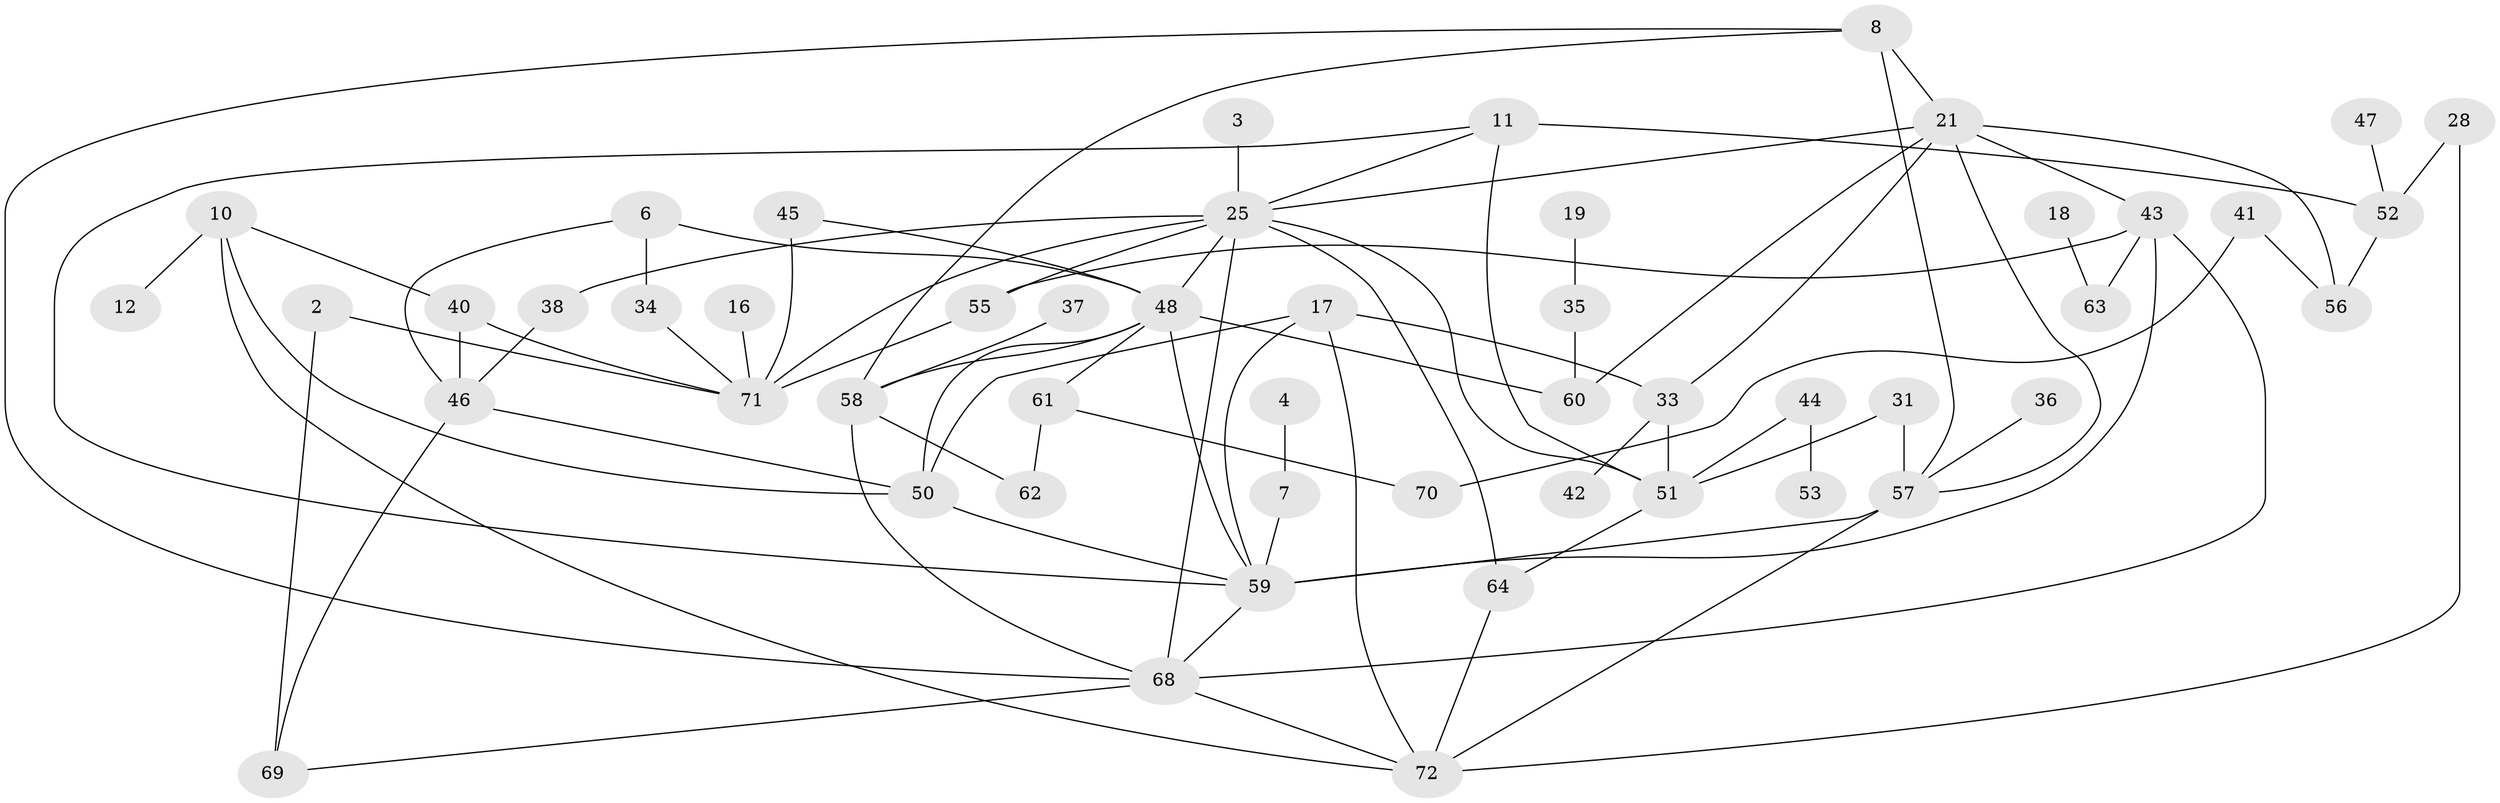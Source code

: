 // original degree distribution, {5: 0.06944444444444445, 2: 0.24305555555555555, 0: 0.11805555555555555, 3: 0.20833333333333334, 1: 0.2361111111111111, 4: 0.06944444444444445, 7: 0.013888888888888888, 6: 0.041666666666666664}
// Generated by graph-tools (version 1.1) at 2025/35/03/04/25 23:35:55]
// undirected, 51 vertices, 85 edges
graph export_dot {
  node [color=gray90,style=filled];
  2;
  3;
  4;
  6;
  7;
  8;
  10;
  11;
  12;
  16;
  17;
  18;
  19;
  21;
  25;
  28;
  31;
  33;
  34;
  35;
  36;
  37;
  38;
  40;
  41;
  42;
  43;
  44;
  45;
  46;
  47;
  48;
  50;
  51;
  52;
  53;
  55;
  56;
  57;
  58;
  59;
  60;
  61;
  62;
  63;
  64;
  68;
  69;
  70;
  71;
  72;
  2 -- 69 [weight=1.0];
  2 -- 71 [weight=1.0];
  3 -- 25 [weight=1.0];
  4 -- 7 [weight=1.0];
  6 -- 34 [weight=1.0];
  6 -- 46 [weight=1.0];
  6 -- 48 [weight=1.0];
  7 -- 59 [weight=1.0];
  8 -- 21 [weight=2.0];
  8 -- 57 [weight=1.0];
  8 -- 58 [weight=1.0];
  8 -- 68 [weight=1.0];
  10 -- 12 [weight=1.0];
  10 -- 40 [weight=1.0];
  10 -- 50 [weight=1.0];
  10 -- 72 [weight=1.0];
  11 -- 25 [weight=1.0];
  11 -- 51 [weight=1.0];
  11 -- 52 [weight=2.0];
  11 -- 59 [weight=1.0];
  16 -- 71 [weight=1.0];
  17 -- 33 [weight=1.0];
  17 -- 50 [weight=1.0];
  17 -- 59 [weight=1.0];
  17 -- 72 [weight=1.0];
  18 -- 63 [weight=1.0];
  19 -- 35 [weight=1.0];
  21 -- 25 [weight=1.0];
  21 -- 33 [weight=1.0];
  21 -- 43 [weight=1.0];
  21 -- 56 [weight=1.0];
  21 -- 57 [weight=1.0];
  21 -- 60 [weight=1.0];
  25 -- 38 [weight=1.0];
  25 -- 48 [weight=1.0];
  25 -- 51 [weight=1.0];
  25 -- 55 [weight=1.0];
  25 -- 64 [weight=1.0];
  25 -- 68 [weight=2.0];
  25 -- 71 [weight=1.0];
  28 -- 52 [weight=1.0];
  28 -- 72 [weight=1.0];
  31 -- 51 [weight=1.0];
  31 -- 57 [weight=1.0];
  33 -- 42 [weight=1.0];
  33 -- 51 [weight=1.0];
  34 -- 71 [weight=1.0];
  35 -- 60 [weight=1.0];
  36 -- 57 [weight=1.0];
  37 -- 58 [weight=1.0];
  38 -- 46 [weight=1.0];
  40 -- 46 [weight=1.0];
  40 -- 71 [weight=1.0];
  41 -- 56 [weight=1.0];
  41 -- 70 [weight=1.0];
  43 -- 55 [weight=1.0];
  43 -- 59 [weight=2.0];
  43 -- 63 [weight=1.0];
  43 -- 68 [weight=1.0];
  44 -- 51 [weight=1.0];
  44 -- 53 [weight=1.0];
  45 -- 48 [weight=1.0];
  45 -- 71 [weight=1.0];
  46 -- 50 [weight=1.0];
  46 -- 69 [weight=1.0];
  47 -- 52 [weight=1.0];
  48 -- 50 [weight=1.0];
  48 -- 58 [weight=2.0];
  48 -- 59 [weight=1.0];
  48 -- 60 [weight=1.0];
  48 -- 61 [weight=1.0];
  50 -- 59 [weight=1.0];
  51 -- 64 [weight=1.0];
  52 -- 56 [weight=1.0];
  55 -- 71 [weight=2.0];
  57 -- 59 [weight=2.0];
  57 -- 72 [weight=1.0];
  58 -- 62 [weight=1.0];
  58 -- 68 [weight=1.0];
  59 -- 68 [weight=1.0];
  61 -- 62 [weight=1.0];
  61 -- 70 [weight=1.0];
  64 -- 72 [weight=1.0];
  68 -- 69 [weight=1.0];
  68 -- 72 [weight=1.0];
}

